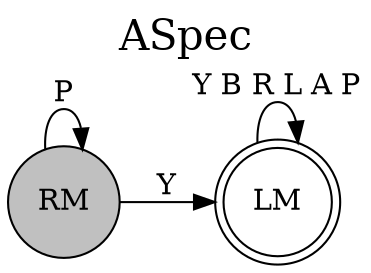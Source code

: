 digraph g {
label="ASpec";
labelloc=top;
fontsize=20;
rankdir=LR;
RM[shape=circle, style=filled, fillcolor=gray];
LM[shape=doublecircle];
RM -> LM [label=Y];
LM -> LM [label="Y B R L A P"];
RM -> RM [label=P];
}
